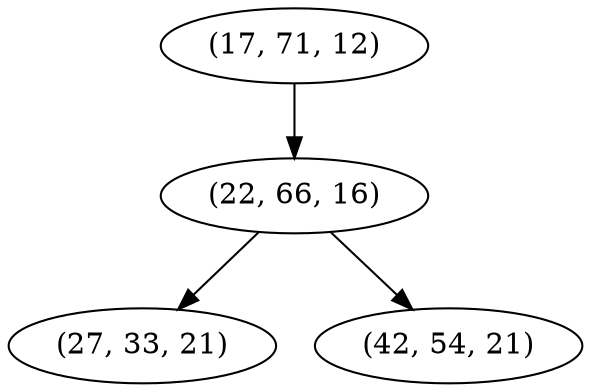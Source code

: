 digraph tree {
    "(17, 71, 12)";
    "(22, 66, 16)";
    "(27, 33, 21)";
    "(42, 54, 21)";
    "(17, 71, 12)" -> "(22, 66, 16)";
    "(22, 66, 16)" -> "(27, 33, 21)";
    "(22, 66, 16)" -> "(42, 54, 21)";
}
